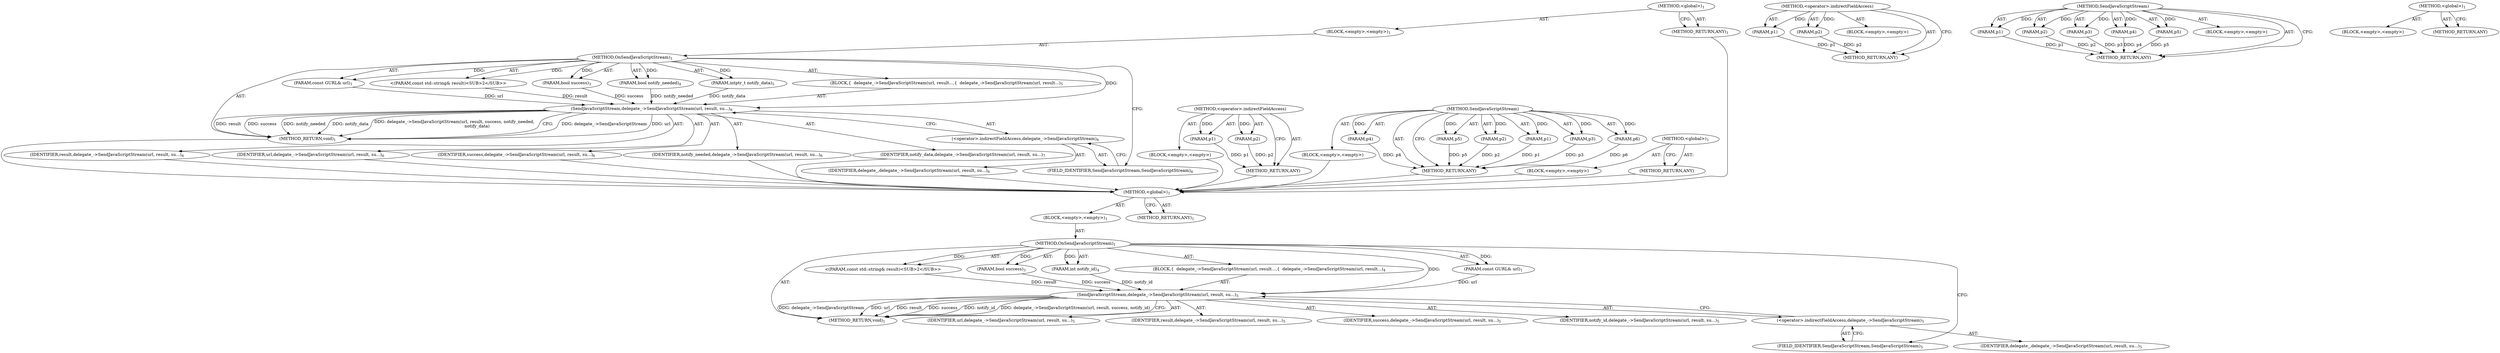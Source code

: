 digraph "&lt;global&gt;" {
vulnerable_6 [label=<(METHOD,&lt;global&gt;)<SUB>1</SUB>>];
vulnerable_7 [label=<(BLOCK,&lt;empty&gt;,&lt;empty&gt;)<SUB>1</SUB>>];
vulnerable_8 [label=<(METHOD,OnSendJavaScriptStream)<SUB>1</SUB>>];
vulnerable_9 [label=<(PARAM,const GURL&amp; url)<SUB>1</SUB>>];
vulnerable_10 [label="<(PARAM,const std::string&amp; result)<SUB>2</SUB>>"];
vulnerable_11 [label=<(PARAM,bool success)<SUB>3</SUB>>];
vulnerable_12 [label=<(PARAM,bool notify_needed)<SUB>4</SUB>>];
vulnerable_13 [label=<(PARAM,intptr_t notify_data)<SUB>5</SUB>>];
vulnerable_14 [label=<(BLOCK,{
  delegate_-&gt;SendJavaScriptStream(url, result...,{
  delegate_-&gt;SendJavaScriptStream(url, result...)<SUB>5</SUB>>];
vulnerable_15 [label=<(SendJavaScriptStream,delegate_-&gt;SendJavaScriptStream(url, result, su...)<SUB>6</SUB>>];
vulnerable_16 [label=<(&lt;operator&gt;.indirectFieldAccess,delegate_-&gt;SendJavaScriptStream)<SUB>6</SUB>>];
vulnerable_17 [label=<(IDENTIFIER,delegate_,delegate_-&gt;SendJavaScriptStream(url, result, su...)<SUB>6</SUB>>];
vulnerable_18 [label=<(FIELD_IDENTIFIER,SendJavaScriptStream,SendJavaScriptStream)<SUB>6</SUB>>];
vulnerable_19 [label=<(IDENTIFIER,url,delegate_-&gt;SendJavaScriptStream(url, result, su...)<SUB>6</SUB>>];
vulnerable_20 [label=<(IDENTIFIER,result,delegate_-&gt;SendJavaScriptStream(url, result, su...)<SUB>6</SUB>>];
vulnerable_21 [label=<(IDENTIFIER,success,delegate_-&gt;SendJavaScriptStream(url, result, su...)<SUB>6</SUB>>];
vulnerable_22 [label=<(IDENTIFIER,notify_needed,delegate_-&gt;SendJavaScriptStream(url, result, su...)<SUB>6</SUB>>];
vulnerable_23 [label=<(IDENTIFIER,notify_data,delegate_-&gt;SendJavaScriptStream(url, result, su...)<SUB>7</SUB>>];
vulnerable_24 [label=<(METHOD_RETURN,void)<SUB>1</SUB>>];
vulnerable_26 [label=<(METHOD_RETURN,ANY)<SUB>1</SUB>>];
vulnerable_56 [label=<(METHOD,&lt;operator&gt;.indirectFieldAccess)>];
vulnerable_57 [label=<(PARAM,p1)>];
vulnerable_58 [label=<(PARAM,p2)>];
vulnerable_59 [label=<(BLOCK,&lt;empty&gt;,&lt;empty&gt;)>];
vulnerable_60 [label=<(METHOD_RETURN,ANY)>];
vulnerable_47 [label=<(METHOD,SendJavaScriptStream)>];
vulnerable_48 [label=<(PARAM,p1)>];
vulnerable_49 [label=<(PARAM,p2)>];
vulnerable_50 [label=<(PARAM,p3)>];
vulnerable_51 [label=<(PARAM,p4)>];
vulnerable_52 [label=<(PARAM,p5)>];
vulnerable_53 [label=<(PARAM,p6)>];
vulnerable_54 [label=<(BLOCK,&lt;empty&gt;,&lt;empty&gt;)>];
vulnerable_55 [label=<(METHOD_RETURN,ANY)>];
vulnerable_41 [label=<(METHOD,&lt;global&gt;)<SUB>1</SUB>>];
vulnerable_42 [label=<(BLOCK,&lt;empty&gt;,&lt;empty&gt;)>];
vulnerable_43 [label=<(METHOD_RETURN,ANY)>];
fixed_6 [label=<(METHOD,&lt;global&gt;)<SUB>1</SUB>>];
fixed_7 [label=<(BLOCK,&lt;empty&gt;,&lt;empty&gt;)<SUB>1</SUB>>];
fixed_8 [label=<(METHOD,OnSendJavaScriptStream)<SUB>1</SUB>>];
fixed_9 [label=<(PARAM,const GURL&amp; url)<SUB>1</SUB>>];
fixed_10 [label="<(PARAM,const std::string&amp; result)<SUB>2</SUB>>"];
fixed_11 [label=<(PARAM,bool success)<SUB>3</SUB>>];
fixed_12 [label=<(PARAM,int notify_id)<SUB>4</SUB>>];
fixed_13 [label=<(BLOCK,{
  delegate_-&gt;SendJavaScriptStream(url, result...,{
  delegate_-&gt;SendJavaScriptStream(url, result...)<SUB>4</SUB>>];
fixed_14 [label=<(SendJavaScriptStream,delegate_-&gt;SendJavaScriptStream(url, result, su...)<SUB>5</SUB>>];
fixed_15 [label=<(&lt;operator&gt;.indirectFieldAccess,delegate_-&gt;SendJavaScriptStream)<SUB>5</SUB>>];
fixed_16 [label=<(IDENTIFIER,delegate_,delegate_-&gt;SendJavaScriptStream(url, result, su...)<SUB>5</SUB>>];
fixed_17 [label=<(FIELD_IDENTIFIER,SendJavaScriptStream,SendJavaScriptStream)<SUB>5</SUB>>];
fixed_18 [label=<(IDENTIFIER,url,delegate_-&gt;SendJavaScriptStream(url, result, su...)<SUB>5</SUB>>];
fixed_19 [label=<(IDENTIFIER,result,delegate_-&gt;SendJavaScriptStream(url, result, su...)<SUB>5</SUB>>];
fixed_20 [label=<(IDENTIFIER,success,delegate_-&gt;SendJavaScriptStream(url, result, su...)<SUB>5</SUB>>];
fixed_21 [label=<(IDENTIFIER,notify_id,delegate_-&gt;SendJavaScriptStream(url, result, su...)<SUB>5</SUB>>];
fixed_22 [label=<(METHOD_RETURN,void)<SUB>1</SUB>>];
fixed_24 [label=<(METHOD_RETURN,ANY)<SUB>1</SUB>>];
fixed_53 [label=<(METHOD,&lt;operator&gt;.indirectFieldAccess)>];
fixed_54 [label=<(PARAM,p1)>];
fixed_55 [label=<(PARAM,p2)>];
fixed_56 [label=<(BLOCK,&lt;empty&gt;,&lt;empty&gt;)>];
fixed_57 [label=<(METHOD_RETURN,ANY)>];
fixed_45 [label=<(METHOD,SendJavaScriptStream)>];
fixed_46 [label=<(PARAM,p1)>];
fixed_47 [label=<(PARAM,p2)>];
fixed_48 [label=<(PARAM,p3)>];
fixed_49 [label=<(PARAM,p4)>];
fixed_50 [label=<(PARAM,p5)>];
fixed_51 [label=<(BLOCK,&lt;empty&gt;,&lt;empty&gt;)>];
fixed_52 [label=<(METHOD_RETURN,ANY)>];
fixed_39 [label=<(METHOD,&lt;global&gt;)<SUB>1</SUB>>];
fixed_40 [label=<(BLOCK,&lt;empty&gt;,&lt;empty&gt;)>];
fixed_41 [label=<(METHOD_RETURN,ANY)>];
vulnerable_6 -> vulnerable_7  [key=0, label="AST: "];
vulnerable_6 -> vulnerable_26  [key=0, label="AST: "];
vulnerable_6 -> vulnerable_26  [key=1, label="CFG: "];
vulnerable_7 -> vulnerable_8  [key=0, label="AST: "];
vulnerable_8 -> vulnerable_9  [key=0, label="AST: "];
vulnerable_8 -> vulnerable_9  [key=1, label="DDG: "];
vulnerable_8 -> vulnerable_10  [key=0, label="AST: "];
vulnerable_8 -> vulnerable_10  [key=1, label="DDG: "];
vulnerable_8 -> vulnerable_11  [key=0, label="AST: "];
vulnerable_8 -> vulnerable_11  [key=1, label="DDG: "];
vulnerable_8 -> vulnerable_12  [key=0, label="AST: "];
vulnerable_8 -> vulnerable_12  [key=1, label="DDG: "];
vulnerable_8 -> vulnerable_13  [key=0, label="AST: "];
vulnerable_8 -> vulnerable_13  [key=1, label="DDG: "];
vulnerable_8 -> vulnerable_14  [key=0, label="AST: "];
vulnerable_8 -> vulnerable_24  [key=0, label="AST: "];
vulnerable_8 -> vulnerable_18  [key=0, label="CFG: "];
vulnerable_8 -> vulnerable_15  [key=0, label="DDG: "];
vulnerable_9 -> vulnerable_15  [key=0, label="DDG: url"];
vulnerable_10 -> vulnerable_15  [key=0, label="DDG: result"];
vulnerable_11 -> vulnerable_15  [key=0, label="DDG: success"];
vulnerable_12 -> vulnerable_15  [key=0, label="DDG: notify_needed"];
vulnerable_13 -> vulnerable_15  [key=0, label="DDG: notify_data"];
vulnerable_14 -> vulnerable_15  [key=0, label="AST: "];
vulnerable_15 -> vulnerable_16  [key=0, label="AST: "];
vulnerable_15 -> vulnerable_19  [key=0, label="AST: "];
vulnerable_15 -> vulnerable_20  [key=0, label="AST: "];
vulnerable_15 -> vulnerable_21  [key=0, label="AST: "];
vulnerable_15 -> vulnerable_22  [key=0, label="AST: "];
vulnerable_15 -> vulnerable_23  [key=0, label="AST: "];
vulnerable_15 -> vulnerable_24  [key=0, label="CFG: "];
vulnerable_15 -> vulnerable_24  [key=1, label="DDG: delegate_-&gt;SendJavaScriptStream"];
vulnerable_15 -> vulnerable_24  [key=2, label="DDG: url"];
vulnerable_15 -> vulnerable_24  [key=3, label="DDG: result"];
vulnerable_15 -> vulnerable_24  [key=4, label="DDG: success"];
vulnerable_15 -> vulnerable_24  [key=5, label="DDG: notify_needed"];
vulnerable_15 -> vulnerable_24  [key=6, label="DDG: notify_data"];
vulnerable_15 -> vulnerable_24  [key=7, label="DDG: delegate_-&gt;SendJavaScriptStream(url, result, success, notify_needed,
                                  notify_data)"];
vulnerable_16 -> vulnerable_17  [key=0, label="AST: "];
vulnerable_16 -> vulnerable_18  [key=0, label="AST: "];
vulnerable_16 -> vulnerable_15  [key=0, label="CFG: "];
vulnerable_17 -> fixed_6  [key=0];
vulnerable_18 -> vulnerable_16  [key=0, label="CFG: "];
vulnerable_19 -> fixed_6  [key=0];
vulnerable_20 -> fixed_6  [key=0];
vulnerable_21 -> fixed_6  [key=0];
vulnerable_22 -> fixed_6  [key=0];
vulnerable_23 -> fixed_6  [key=0];
vulnerable_24 -> fixed_6  [key=0];
vulnerable_26 -> fixed_6  [key=0];
vulnerable_56 -> vulnerable_57  [key=0, label="AST: "];
vulnerable_56 -> vulnerable_57  [key=1, label="DDG: "];
vulnerable_56 -> vulnerable_59  [key=0, label="AST: "];
vulnerable_56 -> vulnerable_58  [key=0, label="AST: "];
vulnerable_56 -> vulnerable_58  [key=1, label="DDG: "];
vulnerable_56 -> vulnerable_60  [key=0, label="AST: "];
vulnerable_56 -> vulnerable_60  [key=1, label="CFG: "];
vulnerable_57 -> vulnerable_60  [key=0, label="DDG: p1"];
vulnerable_58 -> vulnerable_60  [key=0, label="DDG: p2"];
vulnerable_59 -> fixed_6  [key=0];
vulnerable_60 -> fixed_6  [key=0];
vulnerable_47 -> vulnerable_48  [key=0, label="AST: "];
vulnerable_47 -> vulnerable_48  [key=1, label="DDG: "];
vulnerable_47 -> vulnerable_54  [key=0, label="AST: "];
vulnerable_47 -> vulnerable_49  [key=0, label="AST: "];
vulnerable_47 -> vulnerable_49  [key=1, label="DDG: "];
vulnerable_47 -> vulnerable_55  [key=0, label="AST: "];
vulnerable_47 -> vulnerable_55  [key=1, label="CFG: "];
vulnerable_47 -> vulnerable_50  [key=0, label="AST: "];
vulnerable_47 -> vulnerable_50  [key=1, label="DDG: "];
vulnerable_47 -> vulnerable_51  [key=0, label="AST: "];
vulnerable_47 -> vulnerable_51  [key=1, label="DDG: "];
vulnerable_47 -> vulnerable_52  [key=0, label="AST: "];
vulnerable_47 -> vulnerable_52  [key=1, label="DDG: "];
vulnerable_47 -> vulnerable_53  [key=0, label="AST: "];
vulnerable_47 -> vulnerable_53  [key=1, label="DDG: "];
vulnerable_48 -> vulnerable_55  [key=0, label="DDG: p1"];
vulnerable_49 -> vulnerable_55  [key=0, label="DDG: p2"];
vulnerable_50 -> vulnerable_55  [key=0, label="DDG: p3"];
vulnerable_51 -> vulnerable_55  [key=0, label="DDG: p4"];
vulnerable_52 -> vulnerable_55  [key=0, label="DDG: p5"];
vulnerable_53 -> vulnerable_55  [key=0, label="DDG: p6"];
vulnerable_54 -> fixed_6  [key=0];
vulnerable_55 -> fixed_6  [key=0];
vulnerable_41 -> vulnerable_42  [key=0, label="AST: "];
vulnerable_41 -> vulnerable_43  [key=0, label="AST: "];
vulnerable_41 -> vulnerable_43  [key=1, label="CFG: "];
vulnerable_42 -> fixed_6  [key=0];
vulnerable_43 -> fixed_6  [key=0];
fixed_6 -> fixed_7  [key=0, label="AST: "];
fixed_6 -> fixed_24  [key=0, label="AST: "];
fixed_6 -> fixed_24  [key=1, label="CFG: "];
fixed_7 -> fixed_8  [key=0, label="AST: "];
fixed_8 -> fixed_9  [key=0, label="AST: "];
fixed_8 -> fixed_9  [key=1, label="DDG: "];
fixed_8 -> fixed_10  [key=0, label="AST: "];
fixed_8 -> fixed_10  [key=1, label="DDG: "];
fixed_8 -> fixed_11  [key=0, label="AST: "];
fixed_8 -> fixed_11  [key=1, label="DDG: "];
fixed_8 -> fixed_12  [key=0, label="AST: "];
fixed_8 -> fixed_12  [key=1, label="DDG: "];
fixed_8 -> fixed_13  [key=0, label="AST: "];
fixed_8 -> fixed_22  [key=0, label="AST: "];
fixed_8 -> fixed_17  [key=0, label="CFG: "];
fixed_8 -> fixed_14  [key=0, label="DDG: "];
fixed_9 -> fixed_14  [key=0, label="DDG: url"];
fixed_10 -> fixed_14  [key=0, label="DDG: result"];
fixed_11 -> fixed_14  [key=0, label="DDG: success"];
fixed_12 -> fixed_14  [key=0, label="DDG: notify_id"];
fixed_13 -> fixed_14  [key=0, label="AST: "];
fixed_14 -> fixed_15  [key=0, label="AST: "];
fixed_14 -> fixed_18  [key=0, label="AST: "];
fixed_14 -> fixed_19  [key=0, label="AST: "];
fixed_14 -> fixed_20  [key=0, label="AST: "];
fixed_14 -> fixed_21  [key=0, label="AST: "];
fixed_14 -> fixed_22  [key=0, label="CFG: "];
fixed_14 -> fixed_22  [key=1, label="DDG: delegate_-&gt;SendJavaScriptStream"];
fixed_14 -> fixed_22  [key=2, label="DDG: url"];
fixed_14 -> fixed_22  [key=3, label="DDG: result"];
fixed_14 -> fixed_22  [key=4, label="DDG: success"];
fixed_14 -> fixed_22  [key=5, label="DDG: notify_id"];
fixed_14 -> fixed_22  [key=6, label="DDG: delegate_-&gt;SendJavaScriptStream(url, result, success, notify_id)"];
fixed_15 -> fixed_16  [key=0, label="AST: "];
fixed_15 -> fixed_17  [key=0, label="AST: "];
fixed_15 -> fixed_14  [key=0, label="CFG: "];
fixed_17 -> fixed_15  [key=0, label="CFG: "];
fixed_53 -> fixed_54  [key=0, label="AST: "];
fixed_53 -> fixed_54  [key=1, label="DDG: "];
fixed_53 -> fixed_56  [key=0, label="AST: "];
fixed_53 -> fixed_55  [key=0, label="AST: "];
fixed_53 -> fixed_55  [key=1, label="DDG: "];
fixed_53 -> fixed_57  [key=0, label="AST: "];
fixed_53 -> fixed_57  [key=1, label="CFG: "];
fixed_54 -> fixed_57  [key=0, label="DDG: p1"];
fixed_55 -> fixed_57  [key=0, label="DDG: p2"];
fixed_45 -> fixed_46  [key=0, label="AST: "];
fixed_45 -> fixed_46  [key=1, label="DDG: "];
fixed_45 -> fixed_51  [key=0, label="AST: "];
fixed_45 -> fixed_47  [key=0, label="AST: "];
fixed_45 -> fixed_47  [key=1, label="DDG: "];
fixed_45 -> fixed_52  [key=0, label="AST: "];
fixed_45 -> fixed_52  [key=1, label="CFG: "];
fixed_45 -> fixed_48  [key=0, label="AST: "];
fixed_45 -> fixed_48  [key=1, label="DDG: "];
fixed_45 -> fixed_49  [key=0, label="AST: "];
fixed_45 -> fixed_49  [key=1, label="DDG: "];
fixed_45 -> fixed_50  [key=0, label="AST: "];
fixed_45 -> fixed_50  [key=1, label="DDG: "];
fixed_46 -> fixed_52  [key=0, label="DDG: p1"];
fixed_47 -> fixed_52  [key=0, label="DDG: p2"];
fixed_48 -> fixed_52  [key=0, label="DDG: p3"];
fixed_49 -> fixed_52  [key=0, label="DDG: p4"];
fixed_50 -> fixed_52  [key=0, label="DDG: p5"];
fixed_39 -> fixed_40  [key=0, label="AST: "];
fixed_39 -> fixed_41  [key=0, label="AST: "];
fixed_39 -> fixed_41  [key=1, label="CFG: "];
}

